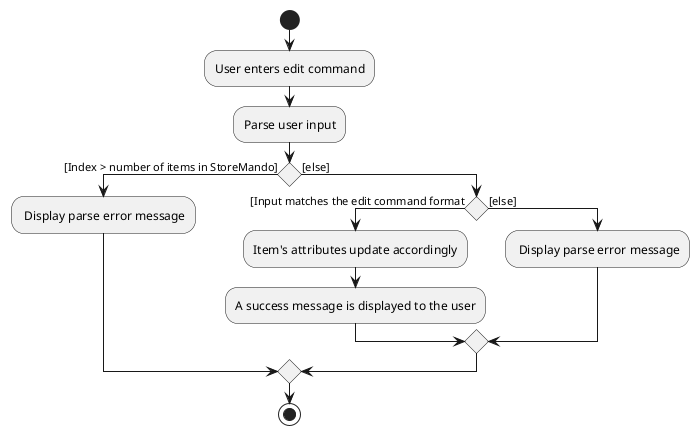 @startuml
'https://plantuml.com/activity-diagram-beta

start
:User enters edit command;
:Parse user input;
if () then ([Index > number of items in StoreMando])
    : Display parse error message;
else ([else])
    if () then ([Input matches the edit command format)
        :Item's attributes update accordingly;
        :A success message is displayed to the user;
    else ([else])
        : Display parse error message;
    endif
endif
stop

@enduml
